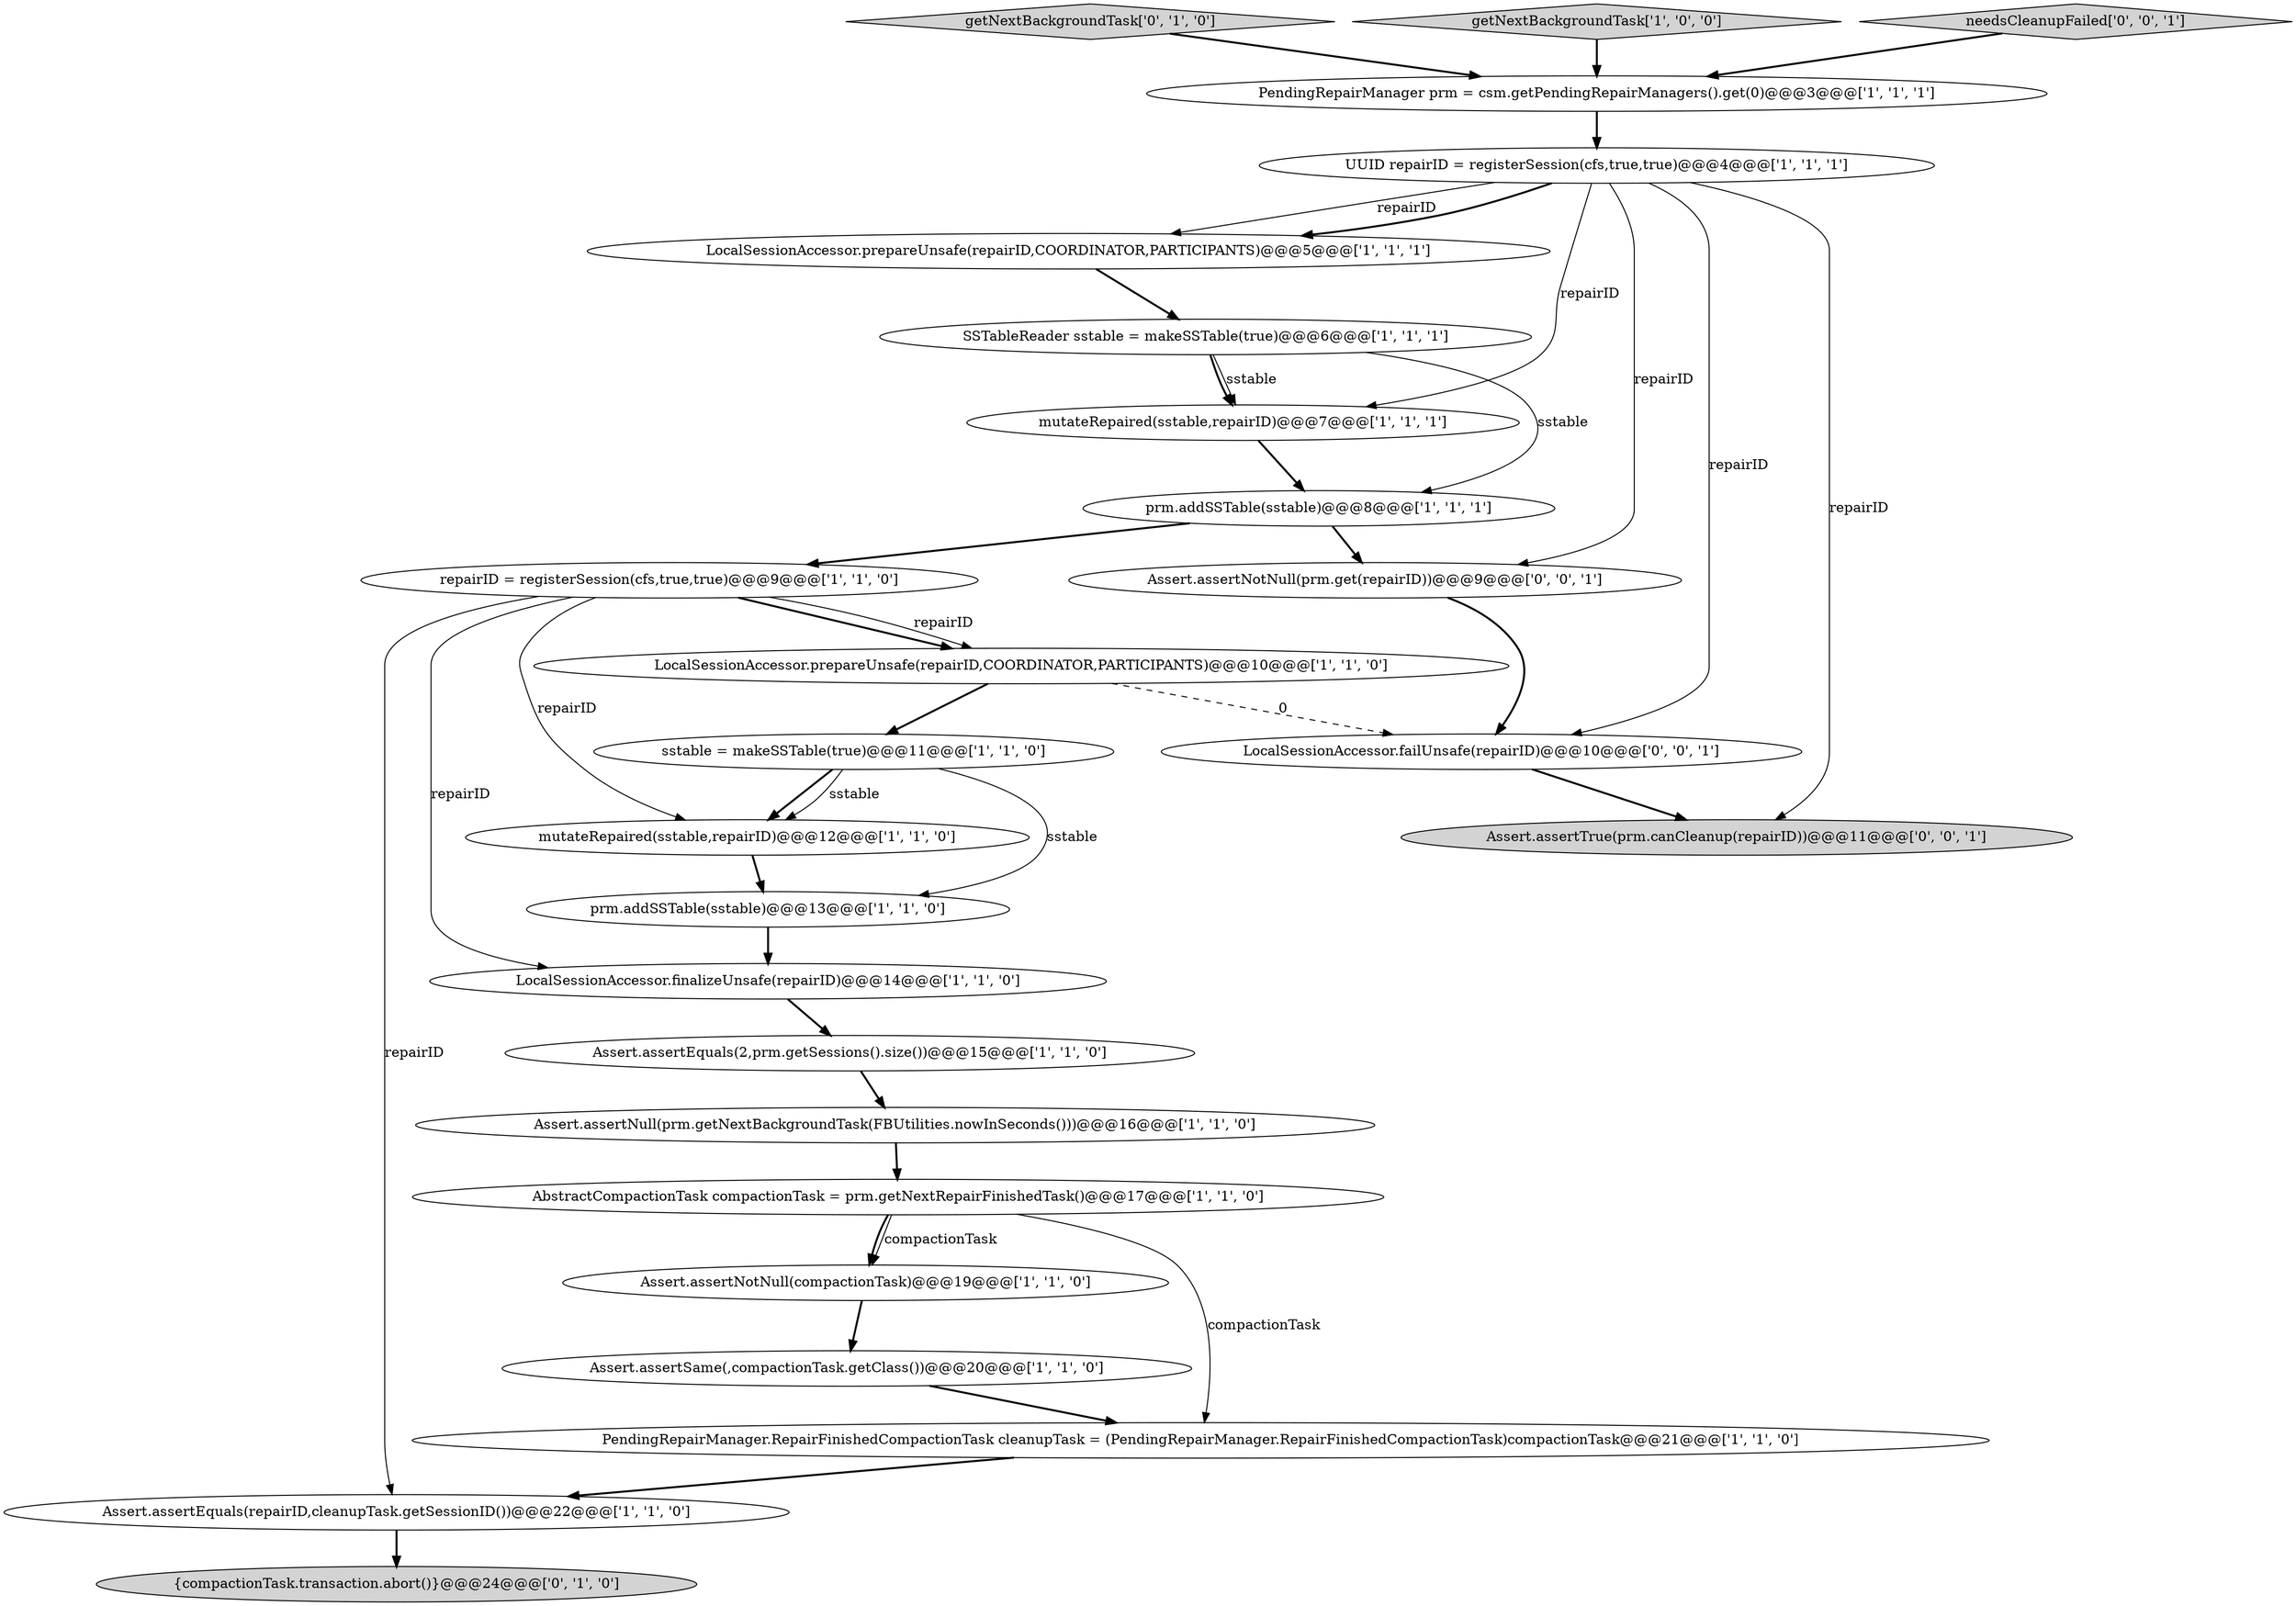 digraph {
20 [style = filled, label = "{compactionTask.transaction.abort()}@@@24@@@['0', '1', '0']", fillcolor = lightgray, shape = ellipse image = "AAA1AAABBB2BBB"];
25 [style = filled, label = "Assert.assertNotNull(prm.get(repairID))@@@9@@@['0', '0', '1']", fillcolor = white, shape = ellipse image = "AAA0AAABBB3BBB"];
24 [style = filled, label = "Assert.assertTrue(prm.canCleanup(repairID))@@@11@@@['0', '0', '1']", fillcolor = lightgray, shape = ellipse image = "AAA0AAABBB3BBB"];
1 [style = filled, label = "Assert.assertEquals(repairID,cleanupTask.getSessionID())@@@22@@@['1', '1', '0']", fillcolor = white, shape = ellipse image = "AAA0AAABBB1BBB"];
11 [style = filled, label = "repairID = registerSession(cfs,true,true)@@@9@@@['1', '1', '0']", fillcolor = white, shape = ellipse image = "AAA0AAABBB1BBB"];
22 [style = filled, label = "LocalSessionAccessor.failUnsafe(repairID)@@@10@@@['0', '0', '1']", fillcolor = white, shape = ellipse image = "AAA0AAABBB3BBB"];
21 [style = filled, label = "getNextBackgroundTask['0', '1', '0']", fillcolor = lightgray, shape = diamond image = "AAA0AAABBB2BBB"];
12 [style = filled, label = "Assert.assertNull(prm.getNextBackgroundTask(FBUtilities.nowInSeconds()))@@@16@@@['1', '1', '0']", fillcolor = white, shape = ellipse image = "AAA0AAABBB1BBB"];
15 [style = filled, label = "prm.addSSTable(sstable)@@@8@@@['1', '1', '1']", fillcolor = white, shape = ellipse image = "AAA0AAABBB1BBB"];
0 [style = filled, label = "Assert.assertEquals(2,prm.getSessions().size())@@@15@@@['1', '1', '0']", fillcolor = white, shape = ellipse image = "AAA0AAABBB1BBB"];
2 [style = filled, label = "getNextBackgroundTask['1', '0', '0']", fillcolor = lightgray, shape = diamond image = "AAA0AAABBB1BBB"];
8 [style = filled, label = "prm.addSSTable(sstable)@@@13@@@['1', '1', '0']", fillcolor = white, shape = ellipse image = "AAA0AAABBB1BBB"];
3 [style = filled, label = "mutateRepaired(sstable,repairID)@@@7@@@['1', '1', '1']", fillcolor = white, shape = ellipse image = "AAA0AAABBB1BBB"];
18 [style = filled, label = "Assert.assertSame(,compactionTask.getClass())@@@20@@@['1', '1', '0']", fillcolor = white, shape = ellipse image = "AAA0AAABBB1BBB"];
13 [style = filled, label = "PendingRepairManager prm = csm.getPendingRepairManagers().get(0)@@@3@@@['1', '1', '1']", fillcolor = white, shape = ellipse image = "AAA0AAABBB1BBB"];
6 [style = filled, label = "AbstractCompactionTask compactionTask = prm.getNextRepairFinishedTask()@@@17@@@['1', '1', '0']", fillcolor = white, shape = ellipse image = "AAA0AAABBB1BBB"];
7 [style = filled, label = "LocalSessionAccessor.prepareUnsafe(repairID,COORDINATOR,PARTICIPANTS)@@@10@@@['1', '1', '0']", fillcolor = white, shape = ellipse image = "AAA0AAABBB1BBB"];
23 [style = filled, label = "needsCleanupFailed['0', '0', '1']", fillcolor = lightgray, shape = diamond image = "AAA0AAABBB3BBB"];
14 [style = filled, label = "SSTableReader sstable = makeSSTable(true)@@@6@@@['1', '1', '1']", fillcolor = white, shape = ellipse image = "AAA0AAABBB1BBB"];
16 [style = filled, label = "PendingRepairManager.RepairFinishedCompactionTask cleanupTask = (PendingRepairManager.RepairFinishedCompactionTask)compactionTask@@@21@@@['1', '1', '0']", fillcolor = white, shape = ellipse image = "AAA0AAABBB1BBB"];
17 [style = filled, label = "UUID repairID = registerSession(cfs,true,true)@@@4@@@['1', '1', '1']", fillcolor = white, shape = ellipse image = "AAA0AAABBB1BBB"];
10 [style = filled, label = "mutateRepaired(sstable,repairID)@@@12@@@['1', '1', '0']", fillcolor = white, shape = ellipse image = "AAA0AAABBB1BBB"];
19 [style = filled, label = "sstable = makeSSTable(true)@@@11@@@['1', '1', '0']", fillcolor = white, shape = ellipse image = "AAA0AAABBB1BBB"];
5 [style = filled, label = "Assert.assertNotNull(compactionTask)@@@19@@@['1', '1', '0']", fillcolor = white, shape = ellipse image = "AAA0AAABBB1BBB"];
9 [style = filled, label = "LocalSessionAccessor.finalizeUnsafe(repairID)@@@14@@@['1', '1', '0']", fillcolor = white, shape = ellipse image = "AAA0AAABBB1BBB"];
4 [style = filled, label = "LocalSessionAccessor.prepareUnsafe(repairID,COORDINATOR,PARTICIPANTS)@@@5@@@['1', '1', '1']", fillcolor = white, shape = ellipse image = "AAA0AAABBB1BBB"];
17->4 [style = solid, label="repairID"];
19->10 [style = bold, label=""];
8->9 [style = bold, label=""];
17->24 [style = solid, label="repairID"];
14->3 [style = bold, label=""];
17->22 [style = solid, label="repairID"];
22->24 [style = bold, label=""];
13->17 [style = bold, label=""];
2->13 [style = bold, label=""];
11->1 [style = solid, label="repairID"];
17->3 [style = solid, label="repairID"];
10->8 [style = bold, label=""];
9->0 [style = bold, label=""];
14->3 [style = solid, label="sstable"];
11->7 [style = bold, label=""];
17->4 [style = bold, label=""];
11->9 [style = solid, label="repairID"];
19->10 [style = solid, label="sstable"];
11->7 [style = solid, label="repairID"];
17->25 [style = solid, label="repairID"];
23->13 [style = bold, label=""];
16->1 [style = bold, label=""];
19->8 [style = solid, label="sstable"];
0->12 [style = bold, label=""];
15->11 [style = bold, label=""];
7->22 [style = dashed, label="0"];
18->16 [style = bold, label=""];
6->5 [style = bold, label=""];
5->18 [style = bold, label=""];
3->15 [style = bold, label=""];
11->10 [style = solid, label="repairID"];
4->14 [style = bold, label=""];
6->16 [style = solid, label="compactionTask"];
14->15 [style = solid, label="sstable"];
7->19 [style = bold, label=""];
1->20 [style = bold, label=""];
15->25 [style = bold, label=""];
25->22 [style = bold, label=""];
6->5 [style = solid, label="compactionTask"];
12->6 [style = bold, label=""];
21->13 [style = bold, label=""];
}
